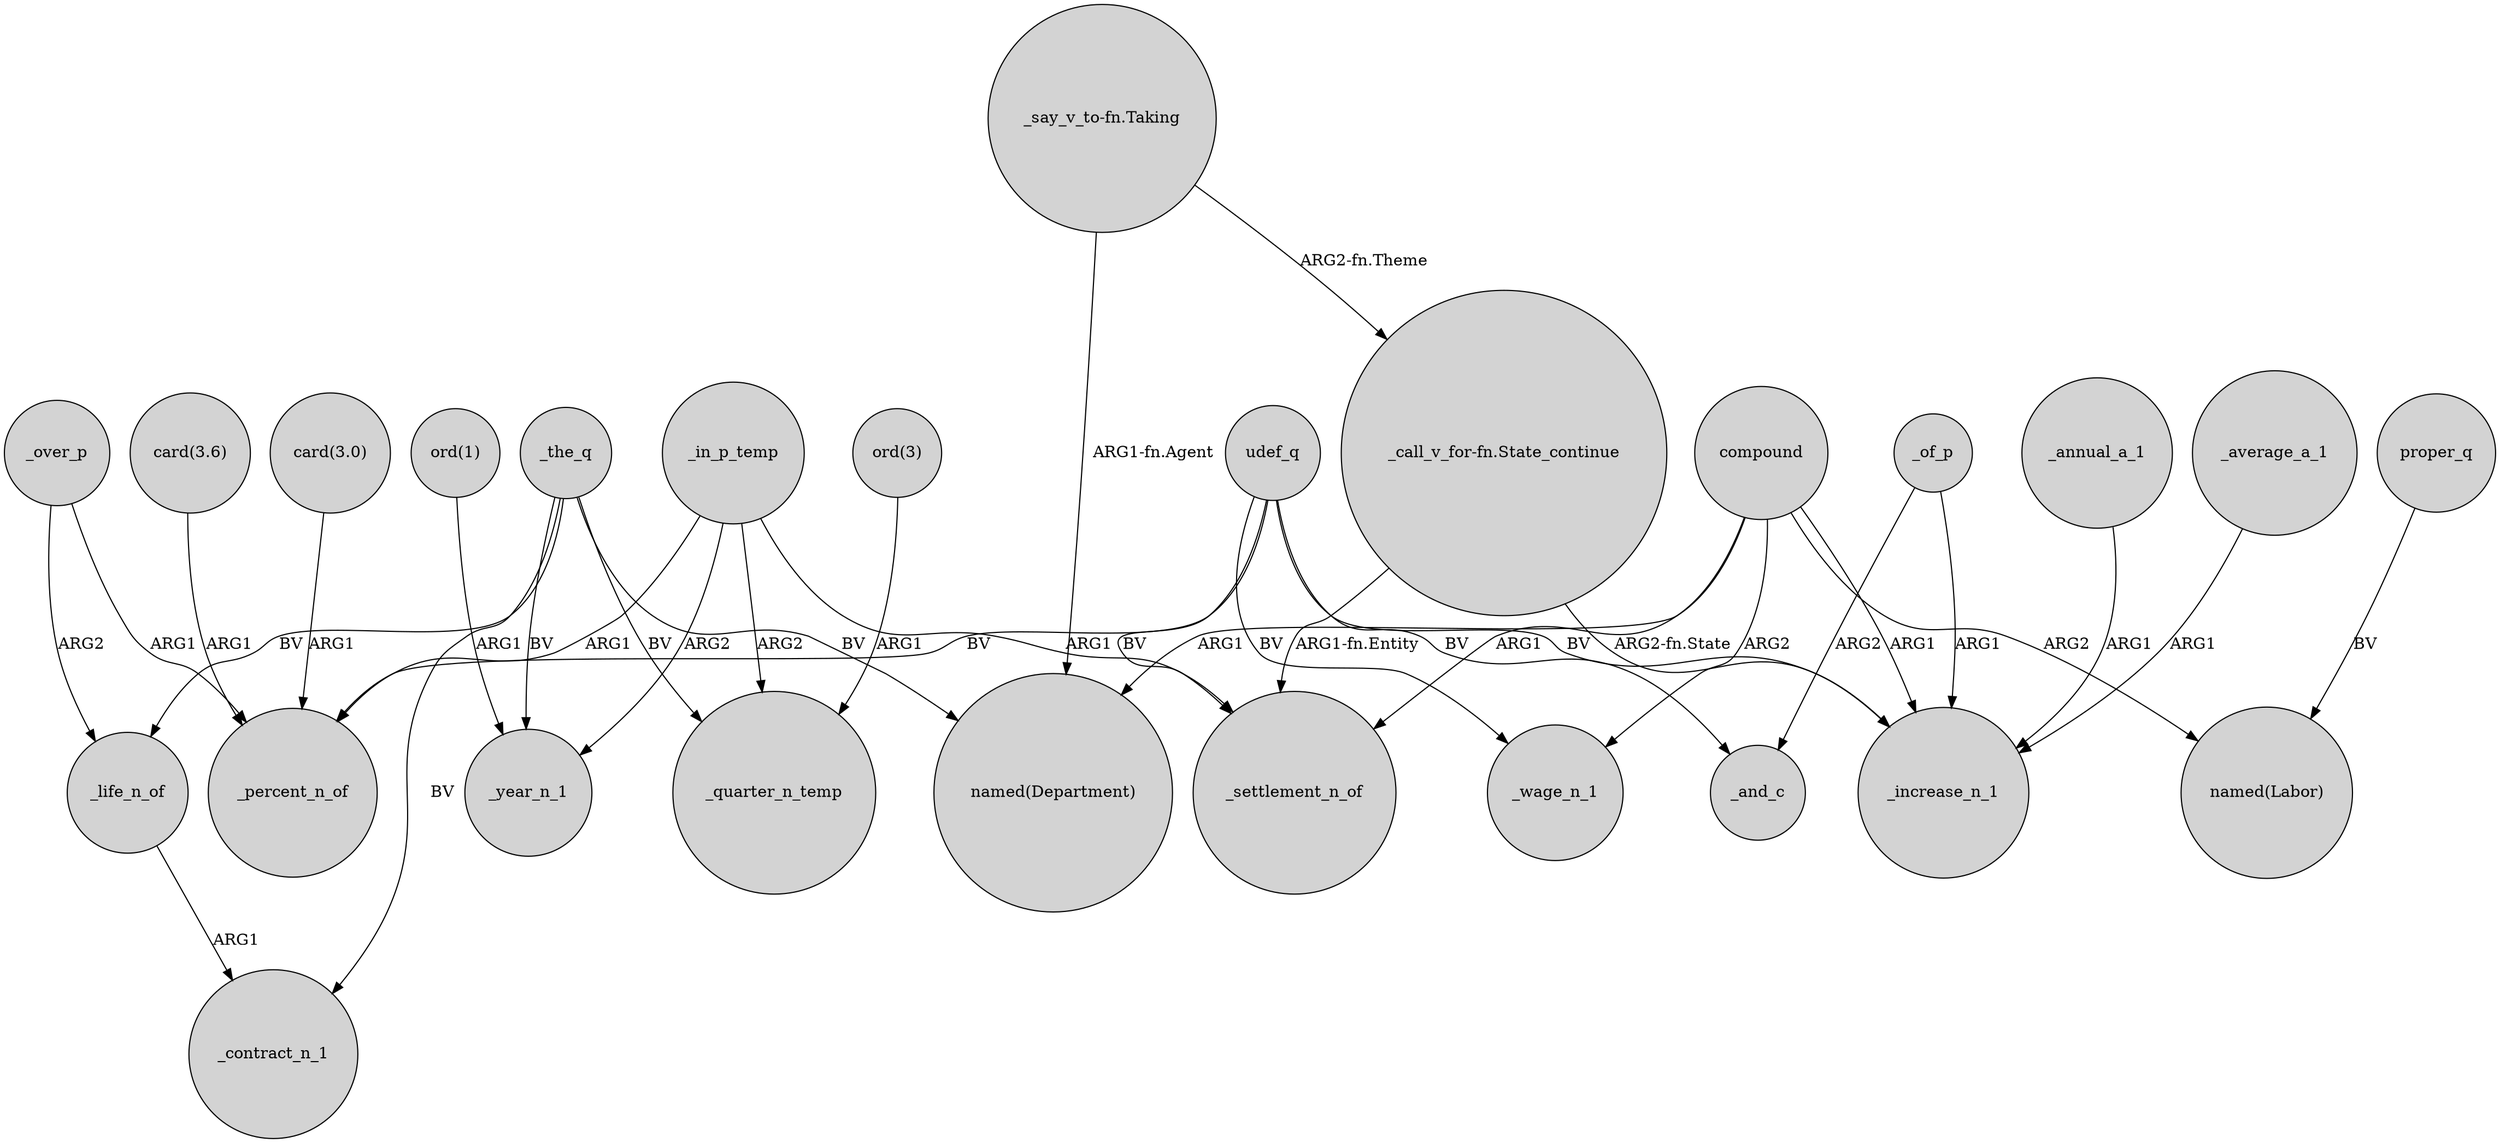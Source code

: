 digraph {
	node [shape=circle style=filled]
	_the_q -> _life_n_of [label=BV]
	"_say_v_to-fn.Taking" -> "named(Department)" [label="ARG1-fn.Agent"]
	_in_p_temp -> _quarter_n_temp [label=ARG2]
	_of_p -> _and_c [label=ARG2]
	compound -> _increase_n_1 [label=ARG1]
	"ord(3)" -> _quarter_n_temp [label=ARG1]
	_of_p -> _increase_n_1 [label=ARG1]
	_the_q -> "named(Department)" [label=BV]
	_the_q -> _quarter_n_temp [label=BV]
	"_call_v_for-fn.State_continue" -> _settlement_n_of [label="ARG1-fn.Entity"]
	"card(3.0)" -> _percent_n_of [label=ARG1]
	_annual_a_1 -> _increase_n_1 [label=ARG1]
	_average_a_1 -> _increase_n_1 [label=ARG1]
	"card(3.6)" -> _percent_n_of [label=ARG1]
	udef_q -> _increase_n_1 [label=BV]
	udef_q -> _settlement_n_of [label=BV]
	compound -> _settlement_n_of [label=ARG1]
	udef_q -> _and_c [label=BV]
	"_say_v_to-fn.Taking" -> "_call_v_for-fn.State_continue" [label="ARG2-fn.Theme"]
	udef_q -> _wage_n_1 [label=BV]
	_over_p -> _life_n_of [label=ARG2]
	_in_p_temp -> _settlement_n_of [label=ARG1]
	udef_q -> _percent_n_of [label=BV]
	_the_q -> _year_n_1 [label=BV]
	proper_q -> "named(Labor)" [label=BV]
	compound -> "named(Department)" [label=ARG1]
	"ord(1)" -> _year_n_1 [label=ARG1]
	_over_p -> _percent_n_of [label=ARG1]
	compound -> _wage_n_1 [label=ARG2]
	"_call_v_for-fn.State_continue" -> _increase_n_1 [label="ARG2-fn.State"]
	_the_q -> _contract_n_1 [label=BV]
	_in_p_temp -> _year_n_1 [label=ARG2]
	compound -> "named(Labor)" [label=ARG2]
	_in_p_temp -> _percent_n_of [label=ARG1]
	_life_n_of -> _contract_n_1 [label=ARG1]
}
